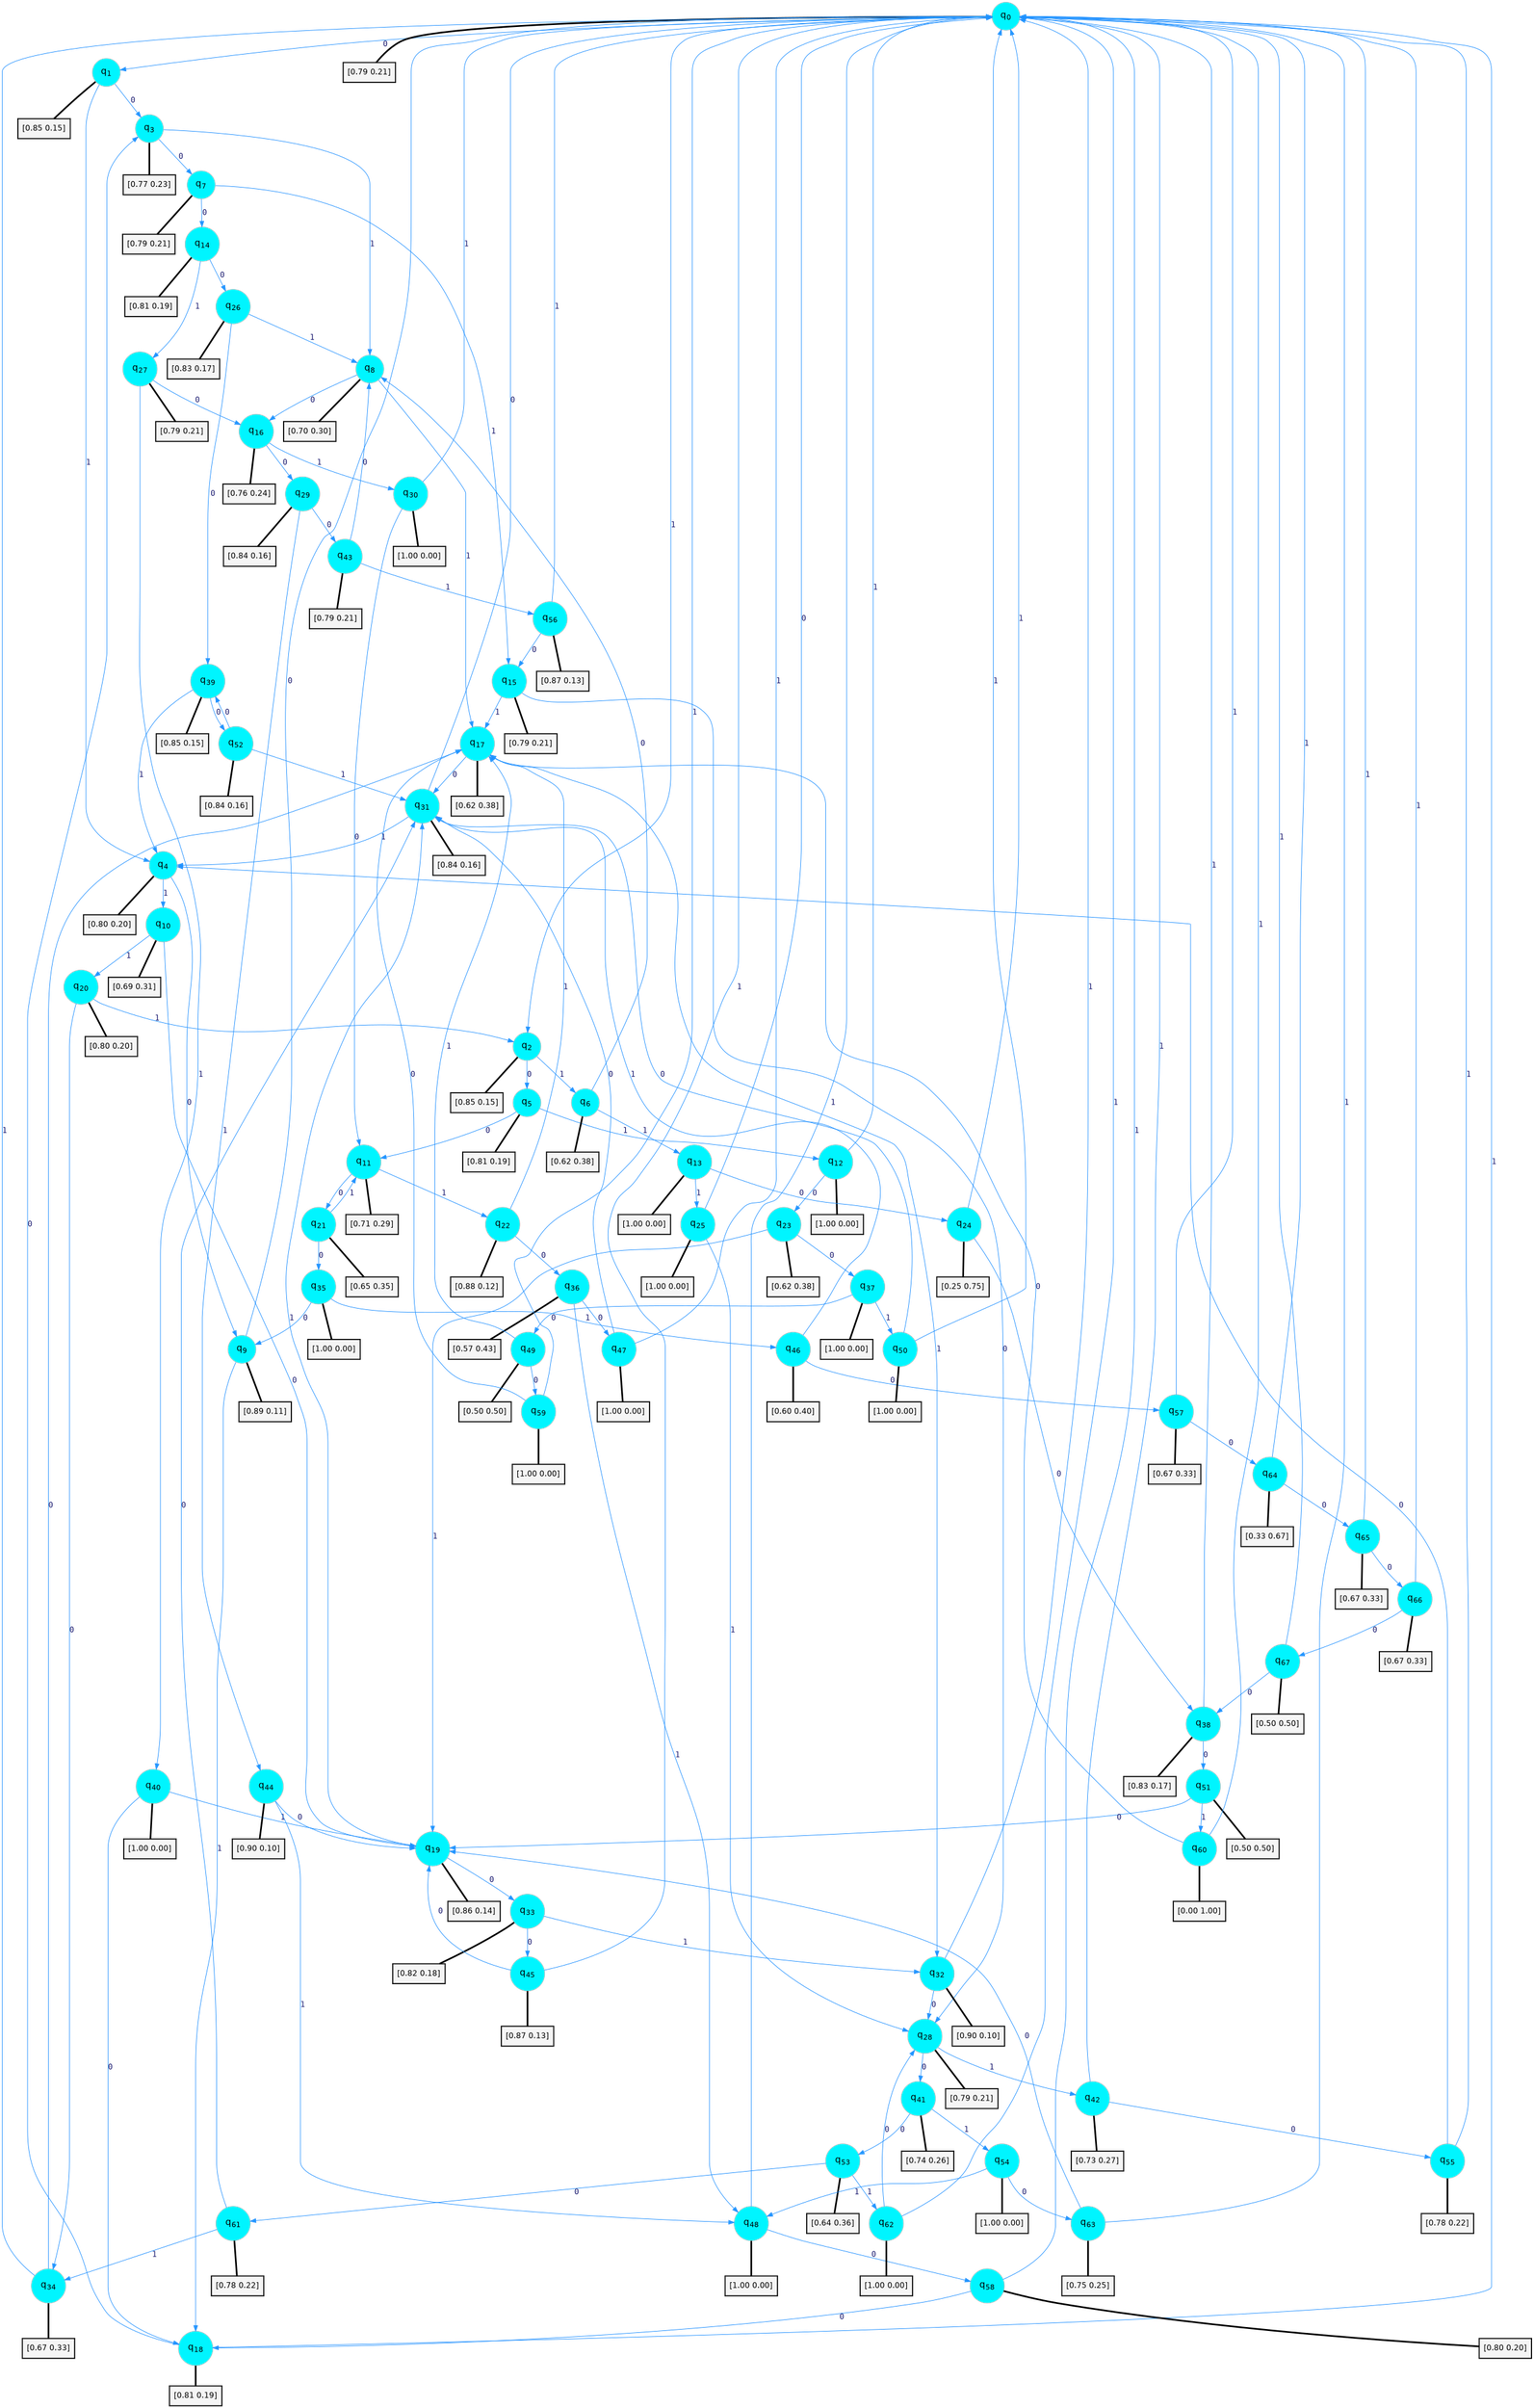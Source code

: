 digraph G {
graph [
bgcolor=transparent, dpi=300, rankdir=TD, size="40,25"];
node [
color=gray, fillcolor=turquoise1, fontcolor=black, fontname=Helvetica, fontsize=16, fontweight=bold, shape=circle, style=filled];
edge [
arrowsize=1, color=dodgerblue1, fontcolor=midnightblue, fontname=courier, fontweight=bold, penwidth=1, style=solid, weight=20];
0[label=<q<SUB>0</SUB>>];
1[label=<q<SUB>1</SUB>>];
2[label=<q<SUB>2</SUB>>];
3[label=<q<SUB>3</SUB>>];
4[label=<q<SUB>4</SUB>>];
5[label=<q<SUB>5</SUB>>];
6[label=<q<SUB>6</SUB>>];
7[label=<q<SUB>7</SUB>>];
8[label=<q<SUB>8</SUB>>];
9[label=<q<SUB>9</SUB>>];
10[label=<q<SUB>10</SUB>>];
11[label=<q<SUB>11</SUB>>];
12[label=<q<SUB>12</SUB>>];
13[label=<q<SUB>13</SUB>>];
14[label=<q<SUB>14</SUB>>];
15[label=<q<SUB>15</SUB>>];
16[label=<q<SUB>16</SUB>>];
17[label=<q<SUB>17</SUB>>];
18[label=<q<SUB>18</SUB>>];
19[label=<q<SUB>19</SUB>>];
20[label=<q<SUB>20</SUB>>];
21[label=<q<SUB>21</SUB>>];
22[label=<q<SUB>22</SUB>>];
23[label=<q<SUB>23</SUB>>];
24[label=<q<SUB>24</SUB>>];
25[label=<q<SUB>25</SUB>>];
26[label=<q<SUB>26</SUB>>];
27[label=<q<SUB>27</SUB>>];
28[label=<q<SUB>28</SUB>>];
29[label=<q<SUB>29</SUB>>];
30[label=<q<SUB>30</SUB>>];
31[label=<q<SUB>31</SUB>>];
32[label=<q<SUB>32</SUB>>];
33[label=<q<SUB>33</SUB>>];
34[label=<q<SUB>34</SUB>>];
35[label=<q<SUB>35</SUB>>];
36[label=<q<SUB>36</SUB>>];
37[label=<q<SUB>37</SUB>>];
38[label=<q<SUB>38</SUB>>];
39[label=<q<SUB>39</SUB>>];
40[label=<q<SUB>40</SUB>>];
41[label=<q<SUB>41</SUB>>];
42[label=<q<SUB>42</SUB>>];
43[label=<q<SUB>43</SUB>>];
44[label=<q<SUB>44</SUB>>];
45[label=<q<SUB>45</SUB>>];
46[label=<q<SUB>46</SUB>>];
47[label=<q<SUB>47</SUB>>];
48[label=<q<SUB>48</SUB>>];
49[label=<q<SUB>49</SUB>>];
50[label=<q<SUB>50</SUB>>];
51[label=<q<SUB>51</SUB>>];
52[label=<q<SUB>52</SUB>>];
53[label=<q<SUB>53</SUB>>];
54[label=<q<SUB>54</SUB>>];
55[label=<q<SUB>55</SUB>>];
56[label=<q<SUB>56</SUB>>];
57[label=<q<SUB>57</SUB>>];
58[label=<q<SUB>58</SUB>>];
59[label=<q<SUB>59</SUB>>];
60[label=<q<SUB>60</SUB>>];
61[label=<q<SUB>61</SUB>>];
62[label=<q<SUB>62</SUB>>];
63[label=<q<SUB>63</SUB>>];
64[label=<q<SUB>64</SUB>>];
65[label=<q<SUB>65</SUB>>];
66[label=<q<SUB>66</SUB>>];
67[label=<q<SUB>67</SUB>>];
68[label="[0.79 0.21]", shape=box,fontcolor=black, fontname=Helvetica, fontsize=14, penwidth=2, fillcolor=whitesmoke,color=black];
69[label="[0.85 0.15]", shape=box,fontcolor=black, fontname=Helvetica, fontsize=14, penwidth=2, fillcolor=whitesmoke,color=black];
70[label="[0.85 0.15]", shape=box,fontcolor=black, fontname=Helvetica, fontsize=14, penwidth=2, fillcolor=whitesmoke,color=black];
71[label="[0.77 0.23]", shape=box,fontcolor=black, fontname=Helvetica, fontsize=14, penwidth=2, fillcolor=whitesmoke,color=black];
72[label="[0.80 0.20]", shape=box,fontcolor=black, fontname=Helvetica, fontsize=14, penwidth=2, fillcolor=whitesmoke,color=black];
73[label="[0.81 0.19]", shape=box,fontcolor=black, fontname=Helvetica, fontsize=14, penwidth=2, fillcolor=whitesmoke,color=black];
74[label="[0.62 0.38]", shape=box,fontcolor=black, fontname=Helvetica, fontsize=14, penwidth=2, fillcolor=whitesmoke,color=black];
75[label="[0.79 0.21]", shape=box,fontcolor=black, fontname=Helvetica, fontsize=14, penwidth=2, fillcolor=whitesmoke,color=black];
76[label="[0.70 0.30]", shape=box,fontcolor=black, fontname=Helvetica, fontsize=14, penwidth=2, fillcolor=whitesmoke,color=black];
77[label="[0.89 0.11]", shape=box,fontcolor=black, fontname=Helvetica, fontsize=14, penwidth=2, fillcolor=whitesmoke,color=black];
78[label="[0.69 0.31]", shape=box,fontcolor=black, fontname=Helvetica, fontsize=14, penwidth=2, fillcolor=whitesmoke,color=black];
79[label="[0.71 0.29]", shape=box,fontcolor=black, fontname=Helvetica, fontsize=14, penwidth=2, fillcolor=whitesmoke,color=black];
80[label="[1.00 0.00]", shape=box,fontcolor=black, fontname=Helvetica, fontsize=14, penwidth=2, fillcolor=whitesmoke,color=black];
81[label="[1.00 0.00]", shape=box,fontcolor=black, fontname=Helvetica, fontsize=14, penwidth=2, fillcolor=whitesmoke,color=black];
82[label="[0.81 0.19]", shape=box,fontcolor=black, fontname=Helvetica, fontsize=14, penwidth=2, fillcolor=whitesmoke,color=black];
83[label="[0.79 0.21]", shape=box,fontcolor=black, fontname=Helvetica, fontsize=14, penwidth=2, fillcolor=whitesmoke,color=black];
84[label="[0.76 0.24]", shape=box,fontcolor=black, fontname=Helvetica, fontsize=14, penwidth=2, fillcolor=whitesmoke,color=black];
85[label="[0.62 0.38]", shape=box,fontcolor=black, fontname=Helvetica, fontsize=14, penwidth=2, fillcolor=whitesmoke,color=black];
86[label="[0.81 0.19]", shape=box,fontcolor=black, fontname=Helvetica, fontsize=14, penwidth=2, fillcolor=whitesmoke,color=black];
87[label="[0.86 0.14]", shape=box,fontcolor=black, fontname=Helvetica, fontsize=14, penwidth=2, fillcolor=whitesmoke,color=black];
88[label="[0.80 0.20]", shape=box,fontcolor=black, fontname=Helvetica, fontsize=14, penwidth=2, fillcolor=whitesmoke,color=black];
89[label="[0.65 0.35]", shape=box,fontcolor=black, fontname=Helvetica, fontsize=14, penwidth=2, fillcolor=whitesmoke,color=black];
90[label="[0.88 0.12]", shape=box,fontcolor=black, fontname=Helvetica, fontsize=14, penwidth=2, fillcolor=whitesmoke,color=black];
91[label="[0.62 0.38]", shape=box,fontcolor=black, fontname=Helvetica, fontsize=14, penwidth=2, fillcolor=whitesmoke,color=black];
92[label="[0.25 0.75]", shape=box,fontcolor=black, fontname=Helvetica, fontsize=14, penwidth=2, fillcolor=whitesmoke,color=black];
93[label="[1.00 0.00]", shape=box,fontcolor=black, fontname=Helvetica, fontsize=14, penwidth=2, fillcolor=whitesmoke,color=black];
94[label="[0.83 0.17]", shape=box,fontcolor=black, fontname=Helvetica, fontsize=14, penwidth=2, fillcolor=whitesmoke,color=black];
95[label="[0.79 0.21]", shape=box,fontcolor=black, fontname=Helvetica, fontsize=14, penwidth=2, fillcolor=whitesmoke,color=black];
96[label="[0.79 0.21]", shape=box,fontcolor=black, fontname=Helvetica, fontsize=14, penwidth=2, fillcolor=whitesmoke,color=black];
97[label="[0.84 0.16]", shape=box,fontcolor=black, fontname=Helvetica, fontsize=14, penwidth=2, fillcolor=whitesmoke,color=black];
98[label="[1.00 0.00]", shape=box,fontcolor=black, fontname=Helvetica, fontsize=14, penwidth=2, fillcolor=whitesmoke,color=black];
99[label="[0.84 0.16]", shape=box,fontcolor=black, fontname=Helvetica, fontsize=14, penwidth=2, fillcolor=whitesmoke,color=black];
100[label="[0.90 0.10]", shape=box,fontcolor=black, fontname=Helvetica, fontsize=14, penwidth=2, fillcolor=whitesmoke,color=black];
101[label="[0.82 0.18]", shape=box,fontcolor=black, fontname=Helvetica, fontsize=14, penwidth=2, fillcolor=whitesmoke,color=black];
102[label="[0.67 0.33]", shape=box,fontcolor=black, fontname=Helvetica, fontsize=14, penwidth=2, fillcolor=whitesmoke,color=black];
103[label="[1.00 0.00]", shape=box,fontcolor=black, fontname=Helvetica, fontsize=14, penwidth=2, fillcolor=whitesmoke,color=black];
104[label="[0.57 0.43]", shape=box,fontcolor=black, fontname=Helvetica, fontsize=14, penwidth=2, fillcolor=whitesmoke,color=black];
105[label="[1.00 0.00]", shape=box,fontcolor=black, fontname=Helvetica, fontsize=14, penwidth=2, fillcolor=whitesmoke,color=black];
106[label="[0.83 0.17]", shape=box,fontcolor=black, fontname=Helvetica, fontsize=14, penwidth=2, fillcolor=whitesmoke,color=black];
107[label="[0.85 0.15]", shape=box,fontcolor=black, fontname=Helvetica, fontsize=14, penwidth=2, fillcolor=whitesmoke,color=black];
108[label="[1.00 0.00]", shape=box,fontcolor=black, fontname=Helvetica, fontsize=14, penwidth=2, fillcolor=whitesmoke,color=black];
109[label="[0.74 0.26]", shape=box,fontcolor=black, fontname=Helvetica, fontsize=14, penwidth=2, fillcolor=whitesmoke,color=black];
110[label="[0.73 0.27]", shape=box,fontcolor=black, fontname=Helvetica, fontsize=14, penwidth=2, fillcolor=whitesmoke,color=black];
111[label="[0.79 0.21]", shape=box,fontcolor=black, fontname=Helvetica, fontsize=14, penwidth=2, fillcolor=whitesmoke,color=black];
112[label="[0.90 0.10]", shape=box,fontcolor=black, fontname=Helvetica, fontsize=14, penwidth=2, fillcolor=whitesmoke,color=black];
113[label="[0.87 0.13]", shape=box,fontcolor=black, fontname=Helvetica, fontsize=14, penwidth=2, fillcolor=whitesmoke,color=black];
114[label="[0.60 0.40]", shape=box,fontcolor=black, fontname=Helvetica, fontsize=14, penwidth=2, fillcolor=whitesmoke,color=black];
115[label="[1.00 0.00]", shape=box,fontcolor=black, fontname=Helvetica, fontsize=14, penwidth=2, fillcolor=whitesmoke,color=black];
116[label="[1.00 0.00]", shape=box,fontcolor=black, fontname=Helvetica, fontsize=14, penwidth=2, fillcolor=whitesmoke,color=black];
117[label="[0.50 0.50]", shape=box,fontcolor=black, fontname=Helvetica, fontsize=14, penwidth=2, fillcolor=whitesmoke,color=black];
118[label="[1.00 0.00]", shape=box,fontcolor=black, fontname=Helvetica, fontsize=14, penwidth=2, fillcolor=whitesmoke,color=black];
119[label="[0.50 0.50]", shape=box,fontcolor=black, fontname=Helvetica, fontsize=14, penwidth=2, fillcolor=whitesmoke,color=black];
120[label="[0.84 0.16]", shape=box,fontcolor=black, fontname=Helvetica, fontsize=14, penwidth=2, fillcolor=whitesmoke,color=black];
121[label="[0.64 0.36]", shape=box,fontcolor=black, fontname=Helvetica, fontsize=14, penwidth=2, fillcolor=whitesmoke,color=black];
122[label="[1.00 0.00]", shape=box,fontcolor=black, fontname=Helvetica, fontsize=14, penwidth=2, fillcolor=whitesmoke,color=black];
123[label="[0.78 0.22]", shape=box,fontcolor=black, fontname=Helvetica, fontsize=14, penwidth=2, fillcolor=whitesmoke,color=black];
124[label="[0.87 0.13]", shape=box,fontcolor=black, fontname=Helvetica, fontsize=14, penwidth=2, fillcolor=whitesmoke,color=black];
125[label="[0.67 0.33]", shape=box,fontcolor=black, fontname=Helvetica, fontsize=14, penwidth=2, fillcolor=whitesmoke,color=black];
126[label="[0.80 0.20]", shape=box,fontcolor=black, fontname=Helvetica, fontsize=14, penwidth=2, fillcolor=whitesmoke,color=black];
127[label="[1.00 0.00]", shape=box,fontcolor=black, fontname=Helvetica, fontsize=14, penwidth=2, fillcolor=whitesmoke,color=black];
128[label="[0.00 1.00]", shape=box,fontcolor=black, fontname=Helvetica, fontsize=14, penwidth=2, fillcolor=whitesmoke,color=black];
129[label="[0.78 0.22]", shape=box,fontcolor=black, fontname=Helvetica, fontsize=14, penwidth=2, fillcolor=whitesmoke,color=black];
130[label="[1.00 0.00]", shape=box,fontcolor=black, fontname=Helvetica, fontsize=14, penwidth=2, fillcolor=whitesmoke,color=black];
131[label="[0.75 0.25]", shape=box,fontcolor=black, fontname=Helvetica, fontsize=14, penwidth=2, fillcolor=whitesmoke,color=black];
132[label="[0.33 0.67]", shape=box,fontcolor=black, fontname=Helvetica, fontsize=14, penwidth=2, fillcolor=whitesmoke,color=black];
133[label="[0.67 0.33]", shape=box,fontcolor=black, fontname=Helvetica, fontsize=14, penwidth=2, fillcolor=whitesmoke,color=black];
134[label="[0.67 0.33]", shape=box,fontcolor=black, fontname=Helvetica, fontsize=14, penwidth=2, fillcolor=whitesmoke,color=black];
135[label="[0.50 0.50]", shape=box,fontcolor=black, fontname=Helvetica, fontsize=14, penwidth=2, fillcolor=whitesmoke,color=black];
0->1 [label=0];
0->2 [label=1];
0->68 [arrowhead=none, penwidth=3,color=black];
1->3 [label=0];
1->4 [label=1];
1->69 [arrowhead=none, penwidth=3,color=black];
2->5 [label=0];
2->6 [label=1];
2->70 [arrowhead=none, penwidth=3,color=black];
3->7 [label=0];
3->8 [label=1];
3->71 [arrowhead=none, penwidth=3,color=black];
4->9 [label=0];
4->10 [label=1];
4->72 [arrowhead=none, penwidth=3,color=black];
5->11 [label=0];
5->12 [label=1];
5->73 [arrowhead=none, penwidth=3,color=black];
6->8 [label=0];
6->13 [label=1];
6->74 [arrowhead=none, penwidth=3,color=black];
7->14 [label=0];
7->15 [label=1];
7->75 [arrowhead=none, penwidth=3,color=black];
8->16 [label=0];
8->17 [label=1];
8->76 [arrowhead=none, penwidth=3,color=black];
9->0 [label=0];
9->18 [label=1];
9->77 [arrowhead=none, penwidth=3,color=black];
10->19 [label=0];
10->20 [label=1];
10->78 [arrowhead=none, penwidth=3,color=black];
11->21 [label=0];
11->22 [label=1];
11->79 [arrowhead=none, penwidth=3,color=black];
12->23 [label=0];
12->0 [label=1];
12->80 [arrowhead=none, penwidth=3,color=black];
13->24 [label=0];
13->25 [label=1];
13->81 [arrowhead=none, penwidth=3,color=black];
14->26 [label=0];
14->27 [label=1];
14->82 [arrowhead=none, penwidth=3,color=black];
15->28 [label=0];
15->17 [label=1];
15->83 [arrowhead=none, penwidth=3,color=black];
16->29 [label=0];
16->30 [label=1];
16->84 [arrowhead=none, penwidth=3,color=black];
17->31 [label=0];
17->32 [label=1];
17->85 [arrowhead=none, penwidth=3,color=black];
18->3 [label=0];
18->0 [label=1];
18->86 [arrowhead=none, penwidth=3,color=black];
19->33 [label=0];
19->31 [label=1];
19->87 [arrowhead=none, penwidth=3,color=black];
20->34 [label=0];
20->2 [label=1];
20->88 [arrowhead=none, penwidth=3,color=black];
21->35 [label=0];
21->11 [label=1];
21->89 [arrowhead=none, penwidth=3,color=black];
22->36 [label=0];
22->17 [label=1];
22->90 [arrowhead=none, penwidth=3,color=black];
23->37 [label=0];
23->19 [label=1];
23->91 [arrowhead=none, penwidth=3,color=black];
24->38 [label=0];
24->0 [label=1];
24->92 [arrowhead=none, penwidth=3,color=black];
25->0 [label=0];
25->28 [label=1];
25->93 [arrowhead=none, penwidth=3,color=black];
26->39 [label=0];
26->8 [label=1];
26->94 [arrowhead=none, penwidth=3,color=black];
27->16 [label=0];
27->40 [label=1];
27->95 [arrowhead=none, penwidth=3,color=black];
28->41 [label=0];
28->42 [label=1];
28->96 [arrowhead=none, penwidth=3,color=black];
29->43 [label=0];
29->44 [label=1];
29->97 [arrowhead=none, penwidth=3,color=black];
30->11 [label=0];
30->0 [label=1];
30->98 [arrowhead=none, penwidth=3,color=black];
31->0 [label=0];
31->4 [label=1];
31->99 [arrowhead=none, penwidth=3,color=black];
32->28 [label=0];
32->0 [label=1];
32->100 [arrowhead=none, penwidth=3,color=black];
33->45 [label=0];
33->32 [label=1];
33->101 [arrowhead=none, penwidth=3,color=black];
34->17 [label=0];
34->0 [label=1];
34->102 [arrowhead=none, penwidth=3,color=black];
35->9 [label=0];
35->46 [label=1];
35->103 [arrowhead=none, penwidth=3,color=black];
36->47 [label=0];
36->48 [label=1];
36->104 [arrowhead=none, penwidth=3,color=black];
37->49 [label=0];
37->50 [label=1];
37->105 [arrowhead=none, penwidth=3,color=black];
38->51 [label=0];
38->0 [label=1];
38->106 [arrowhead=none, penwidth=3,color=black];
39->52 [label=0];
39->4 [label=1];
39->107 [arrowhead=none, penwidth=3,color=black];
40->18 [label=0];
40->19 [label=1];
40->108 [arrowhead=none, penwidth=3,color=black];
41->53 [label=0];
41->54 [label=1];
41->109 [arrowhead=none, penwidth=3,color=black];
42->55 [label=0];
42->0 [label=1];
42->110 [arrowhead=none, penwidth=3,color=black];
43->8 [label=0];
43->56 [label=1];
43->111 [arrowhead=none, penwidth=3,color=black];
44->19 [label=0];
44->48 [label=1];
44->112 [arrowhead=none, penwidth=3,color=black];
45->19 [label=0];
45->0 [label=1];
45->113 [arrowhead=none, penwidth=3,color=black];
46->57 [label=0];
46->31 [label=1];
46->114 [arrowhead=none, penwidth=3,color=black];
47->31 [label=0];
47->0 [label=1];
47->115 [arrowhead=none, penwidth=3,color=black];
48->58 [label=0];
48->0 [label=1];
48->116 [arrowhead=none, penwidth=3,color=black];
49->59 [label=0];
49->17 [label=1];
49->117 [arrowhead=none, penwidth=3,color=black];
50->31 [label=0];
50->0 [label=1];
50->118 [arrowhead=none, penwidth=3,color=black];
51->19 [label=0];
51->60 [label=1];
51->119 [arrowhead=none, penwidth=3,color=black];
52->39 [label=0];
52->31 [label=1];
52->120 [arrowhead=none, penwidth=3,color=black];
53->61 [label=0];
53->62 [label=1];
53->121 [arrowhead=none, penwidth=3,color=black];
54->63 [label=0];
54->48 [label=1];
54->122 [arrowhead=none, penwidth=3,color=black];
55->4 [label=0];
55->0 [label=1];
55->123 [arrowhead=none, penwidth=3,color=black];
56->15 [label=0];
56->0 [label=1];
56->124 [arrowhead=none, penwidth=3,color=black];
57->64 [label=0];
57->0 [label=1];
57->125 [arrowhead=none, penwidth=3,color=black];
58->18 [label=0];
58->0 [label=1];
58->126 [arrowhead=none, penwidth=3,color=black];
59->17 [label=0];
59->0 [label=1];
59->127 [arrowhead=none, penwidth=3,color=black];
60->17 [label=0];
60->0 [label=1];
60->128 [arrowhead=none, penwidth=3,color=black];
61->31 [label=0];
61->34 [label=1];
61->129 [arrowhead=none, penwidth=3,color=black];
62->28 [label=0];
62->0 [label=1];
62->130 [arrowhead=none, penwidth=3,color=black];
63->19 [label=0];
63->0 [label=1];
63->131 [arrowhead=none, penwidth=3,color=black];
64->65 [label=0];
64->0 [label=1];
64->132 [arrowhead=none, penwidth=3,color=black];
65->66 [label=0];
65->0 [label=1];
65->133 [arrowhead=none, penwidth=3,color=black];
66->67 [label=0];
66->0 [label=1];
66->134 [arrowhead=none, penwidth=3,color=black];
67->38 [label=0];
67->0 [label=1];
67->135 [arrowhead=none, penwidth=3,color=black];
}
